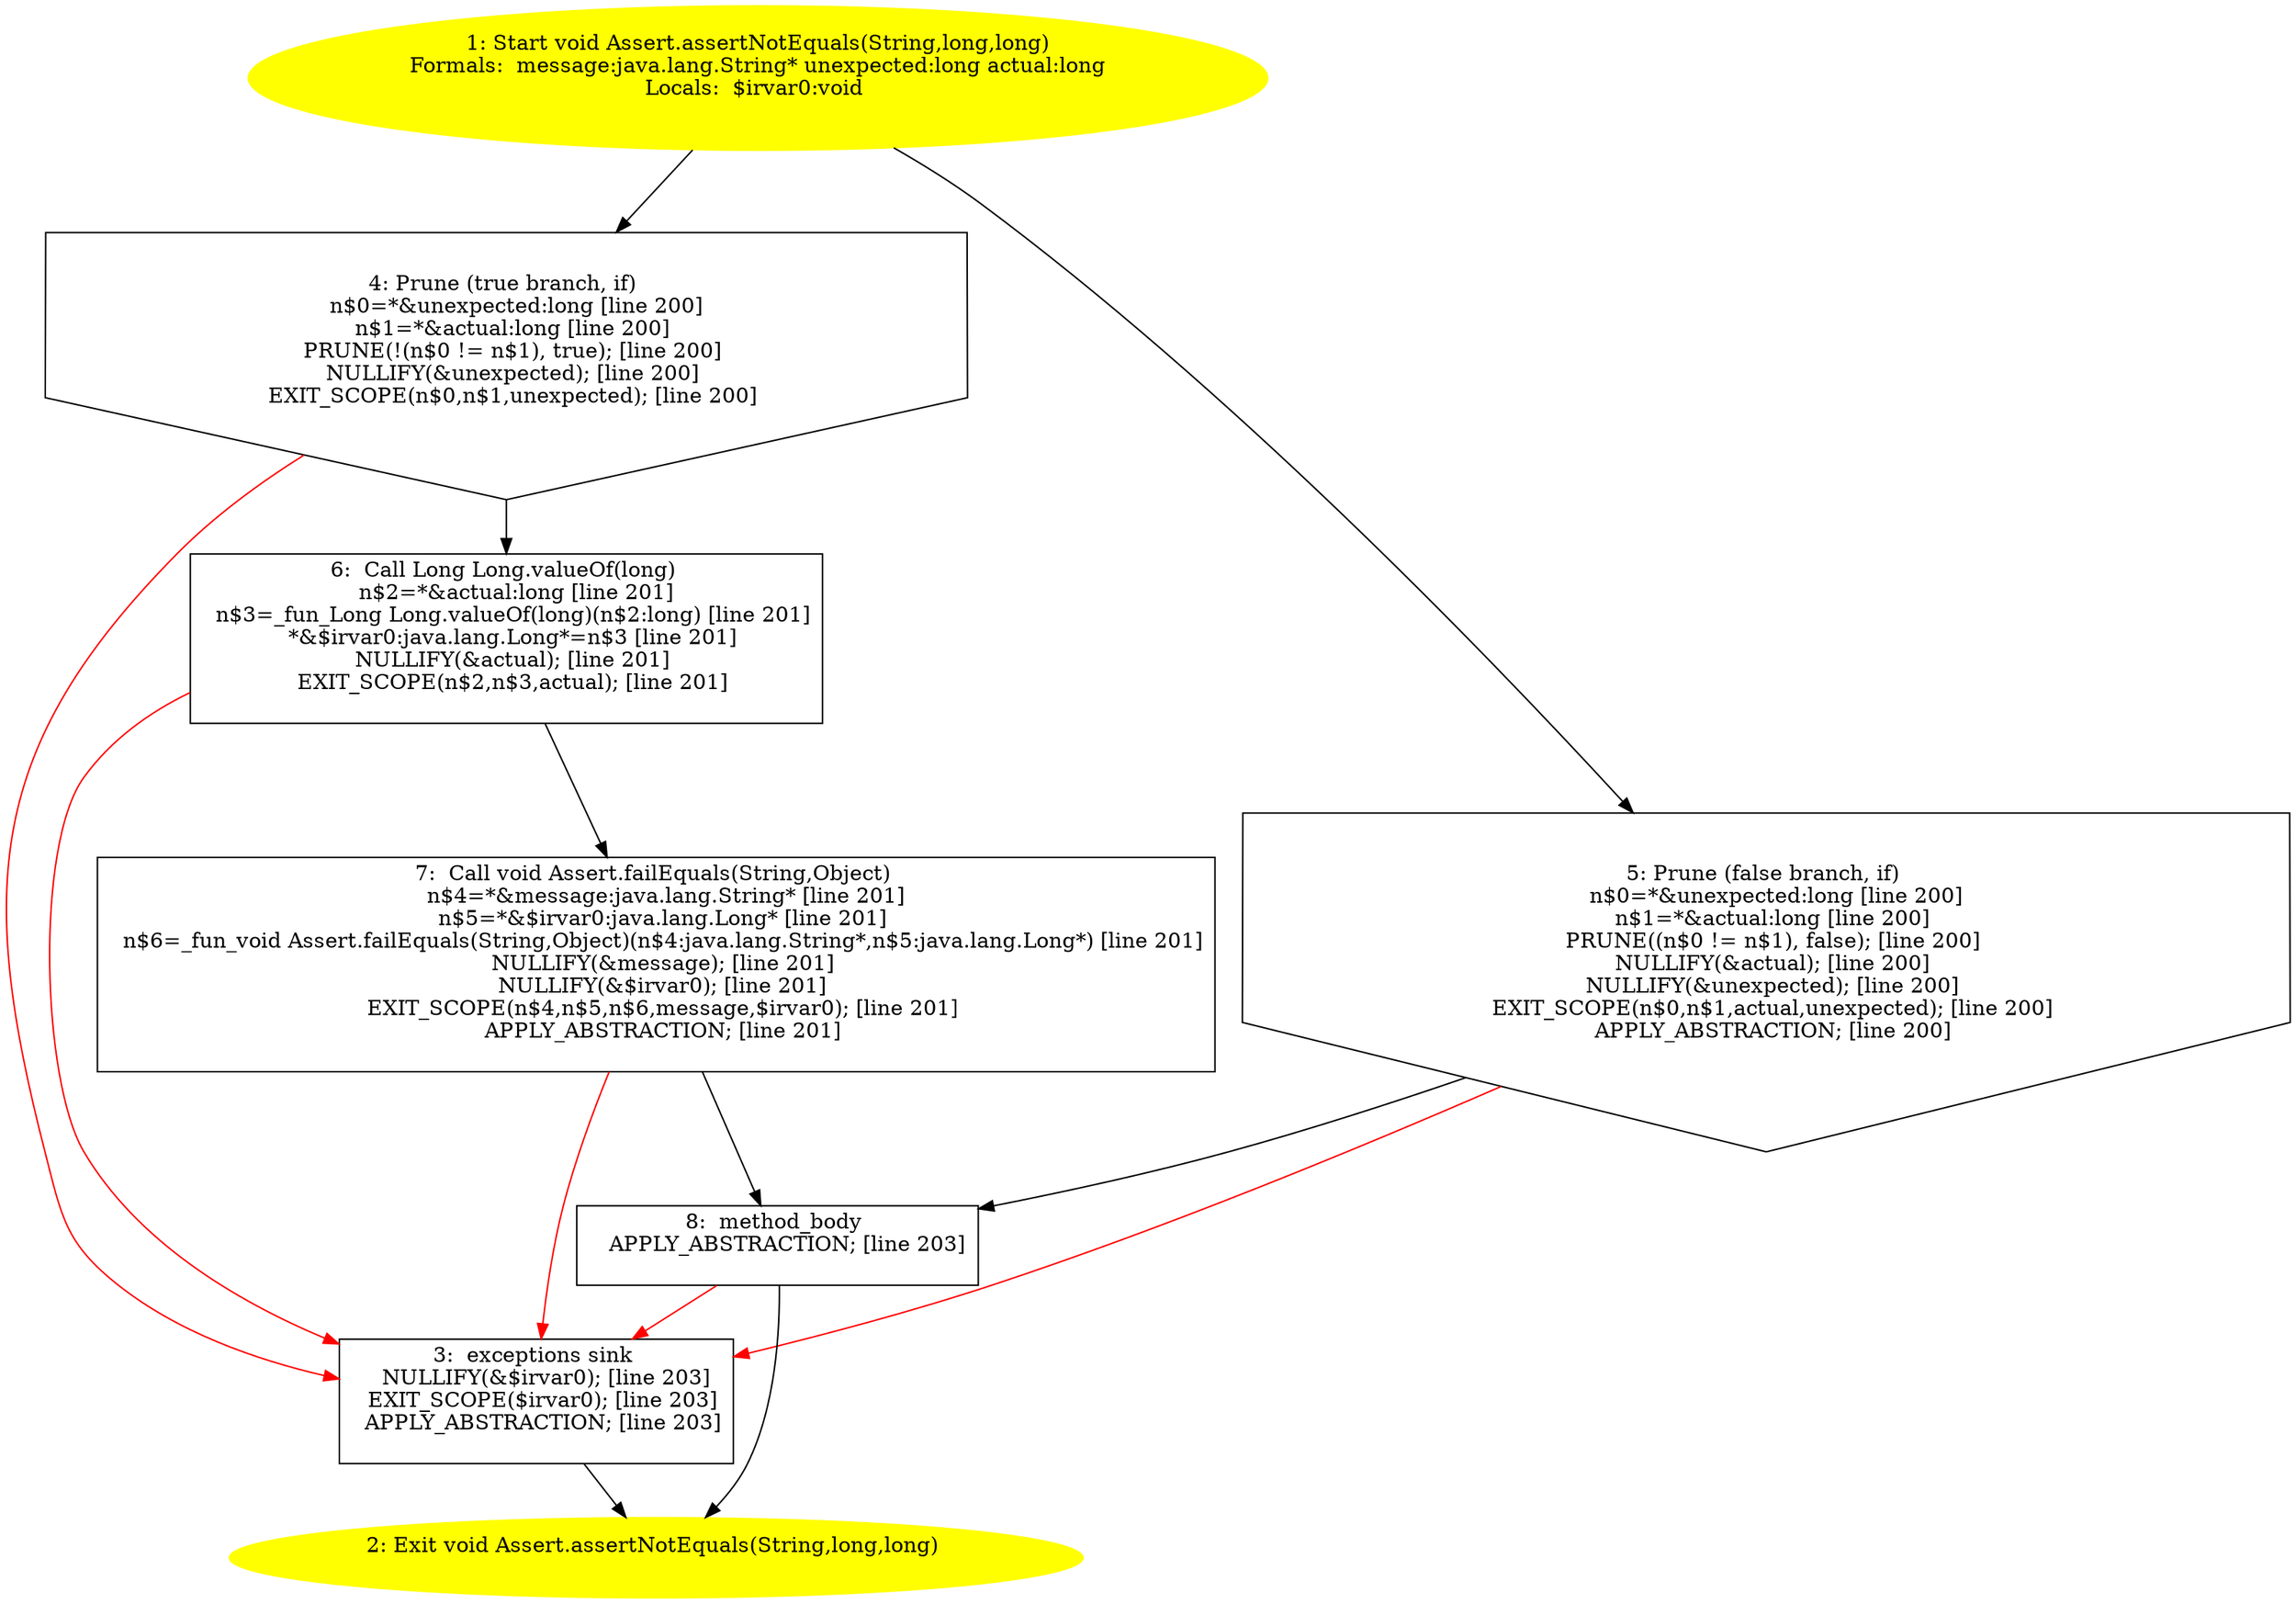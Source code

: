/* @generated */
digraph cfg {
"org.junit.Assert.assertNotEquals(java.lang.String,long,long):void.f35acdfecbdfab077011c50a6d9e6e02_1" [label="1: Start void Assert.assertNotEquals(String,long,long)\nFormals:  message:java.lang.String* unexpected:long actual:long\nLocals:  $irvar0:void \n  " color=yellow style=filled]
	

	 "org.junit.Assert.assertNotEquals(java.lang.String,long,long):void.f35acdfecbdfab077011c50a6d9e6e02_1" -> "org.junit.Assert.assertNotEquals(java.lang.String,long,long):void.f35acdfecbdfab077011c50a6d9e6e02_4" ;
	 "org.junit.Assert.assertNotEquals(java.lang.String,long,long):void.f35acdfecbdfab077011c50a6d9e6e02_1" -> "org.junit.Assert.assertNotEquals(java.lang.String,long,long):void.f35acdfecbdfab077011c50a6d9e6e02_5" ;
"org.junit.Assert.assertNotEquals(java.lang.String,long,long):void.f35acdfecbdfab077011c50a6d9e6e02_2" [label="2: Exit void Assert.assertNotEquals(String,long,long) \n  " color=yellow style=filled]
	

"org.junit.Assert.assertNotEquals(java.lang.String,long,long):void.f35acdfecbdfab077011c50a6d9e6e02_3" [label="3:  exceptions sink \n   NULLIFY(&$irvar0); [line 203]\n  EXIT_SCOPE($irvar0); [line 203]\n  APPLY_ABSTRACTION; [line 203]\n " shape="box"]
	

	 "org.junit.Assert.assertNotEquals(java.lang.String,long,long):void.f35acdfecbdfab077011c50a6d9e6e02_3" -> "org.junit.Assert.assertNotEquals(java.lang.String,long,long):void.f35acdfecbdfab077011c50a6d9e6e02_2" ;
"org.junit.Assert.assertNotEquals(java.lang.String,long,long):void.f35acdfecbdfab077011c50a6d9e6e02_4" [label="4: Prune (true branch, if) \n   n$0=*&unexpected:long [line 200]\n  n$1=*&actual:long [line 200]\n  PRUNE(!(n$0 != n$1), true); [line 200]\n  NULLIFY(&unexpected); [line 200]\n  EXIT_SCOPE(n$0,n$1,unexpected); [line 200]\n " shape="invhouse"]
	

	 "org.junit.Assert.assertNotEquals(java.lang.String,long,long):void.f35acdfecbdfab077011c50a6d9e6e02_4" -> "org.junit.Assert.assertNotEquals(java.lang.String,long,long):void.f35acdfecbdfab077011c50a6d9e6e02_6" ;
	 "org.junit.Assert.assertNotEquals(java.lang.String,long,long):void.f35acdfecbdfab077011c50a6d9e6e02_4" -> "org.junit.Assert.assertNotEquals(java.lang.String,long,long):void.f35acdfecbdfab077011c50a6d9e6e02_3" [color="red" ];
"org.junit.Assert.assertNotEquals(java.lang.String,long,long):void.f35acdfecbdfab077011c50a6d9e6e02_5" [label="5: Prune (false branch, if) \n   n$0=*&unexpected:long [line 200]\n  n$1=*&actual:long [line 200]\n  PRUNE((n$0 != n$1), false); [line 200]\n  NULLIFY(&actual); [line 200]\n  NULLIFY(&unexpected); [line 200]\n  EXIT_SCOPE(n$0,n$1,actual,unexpected); [line 200]\n  APPLY_ABSTRACTION; [line 200]\n " shape="invhouse"]
	

	 "org.junit.Assert.assertNotEquals(java.lang.String,long,long):void.f35acdfecbdfab077011c50a6d9e6e02_5" -> "org.junit.Assert.assertNotEquals(java.lang.String,long,long):void.f35acdfecbdfab077011c50a6d9e6e02_8" ;
	 "org.junit.Assert.assertNotEquals(java.lang.String,long,long):void.f35acdfecbdfab077011c50a6d9e6e02_5" -> "org.junit.Assert.assertNotEquals(java.lang.String,long,long):void.f35acdfecbdfab077011c50a6d9e6e02_3" [color="red" ];
"org.junit.Assert.assertNotEquals(java.lang.String,long,long):void.f35acdfecbdfab077011c50a6d9e6e02_6" [label="6:  Call Long Long.valueOf(long) \n   n$2=*&actual:long [line 201]\n  n$3=_fun_Long Long.valueOf(long)(n$2:long) [line 201]\n  *&$irvar0:java.lang.Long*=n$3 [line 201]\n  NULLIFY(&actual); [line 201]\n  EXIT_SCOPE(n$2,n$3,actual); [line 201]\n " shape="box"]
	

	 "org.junit.Assert.assertNotEquals(java.lang.String,long,long):void.f35acdfecbdfab077011c50a6d9e6e02_6" -> "org.junit.Assert.assertNotEquals(java.lang.String,long,long):void.f35acdfecbdfab077011c50a6d9e6e02_7" ;
	 "org.junit.Assert.assertNotEquals(java.lang.String,long,long):void.f35acdfecbdfab077011c50a6d9e6e02_6" -> "org.junit.Assert.assertNotEquals(java.lang.String,long,long):void.f35acdfecbdfab077011c50a6d9e6e02_3" [color="red" ];
"org.junit.Assert.assertNotEquals(java.lang.String,long,long):void.f35acdfecbdfab077011c50a6d9e6e02_7" [label="7:  Call void Assert.failEquals(String,Object) \n   n$4=*&message:java.lang.String* [line 201]\n  n$5=*&$irvar0:java.lang.Long* [line 201]\n  n$6=_fun_void Assert.failEquals(String,Object)(n$4:java.lang.String*,n$5:java.lang.Long*) [line 201]\n  NULLIFY(&message); [line 201]\n  NULLIFY(&$irvar0); [line 201]\n  EXIT_SCOPE(n$4,n$5,n$6,message,$irvar0); [line 201]\n  APPLY_ABSTRACTION; [line 201]\n " shape="box"]
	

	 "org.junit.Assert.assertNotEquals(java.lang.String,long,long):void.f35acdfecbdfab077011c50a6d9e6e02_7" -> "org.junit.Assert.assertNotEquals(java.lang.String,long,long):void.f35acdfecbdfab077011c50a6d9e6e02_8" ;
	 "org.junit.Assert.assertNotEquals(java.lang.String,long,long):void.f35acdfecbdfab077011c50a6d9e6e02_7" -> "org.junit.Assert.assertNotEquals(java.lang.String,long,long):void.f35acdfecbdfab077011c50a6d9e6e02_3" [color="red" ];
"org.junit.Assert.assertNotEquals(java.lang.String,long,long):void.f35acdfecbdfab077011c50a6d9e6e02_8" [label="8:  method_body \n   APPLY_ABSTRACTION; [line 203]\n " shape="box"]
	

	 "org.junit.Assert.assertNotEquals(java.lang.String,long,long):void.f35acdfecbdfab077011c50a6d9e6e02_8" -> "org.junit.Assert.assertNotEquals(java.lang.String,long,long):void.f35acdfecbdfab077011c50a6d9e6e02_2" ;
	 "org.junit.Assert.assertNotEquals(java.lang.String,long,long):void.f35acdfecbdfab077011c50a6d9e6e02_8" -> "org.junit.Assert.assertNotEquals(java.lang.String,long,long):void.f35acdfecbdfab077011c50a6d9e6e02_3" [color="red" ];
}
